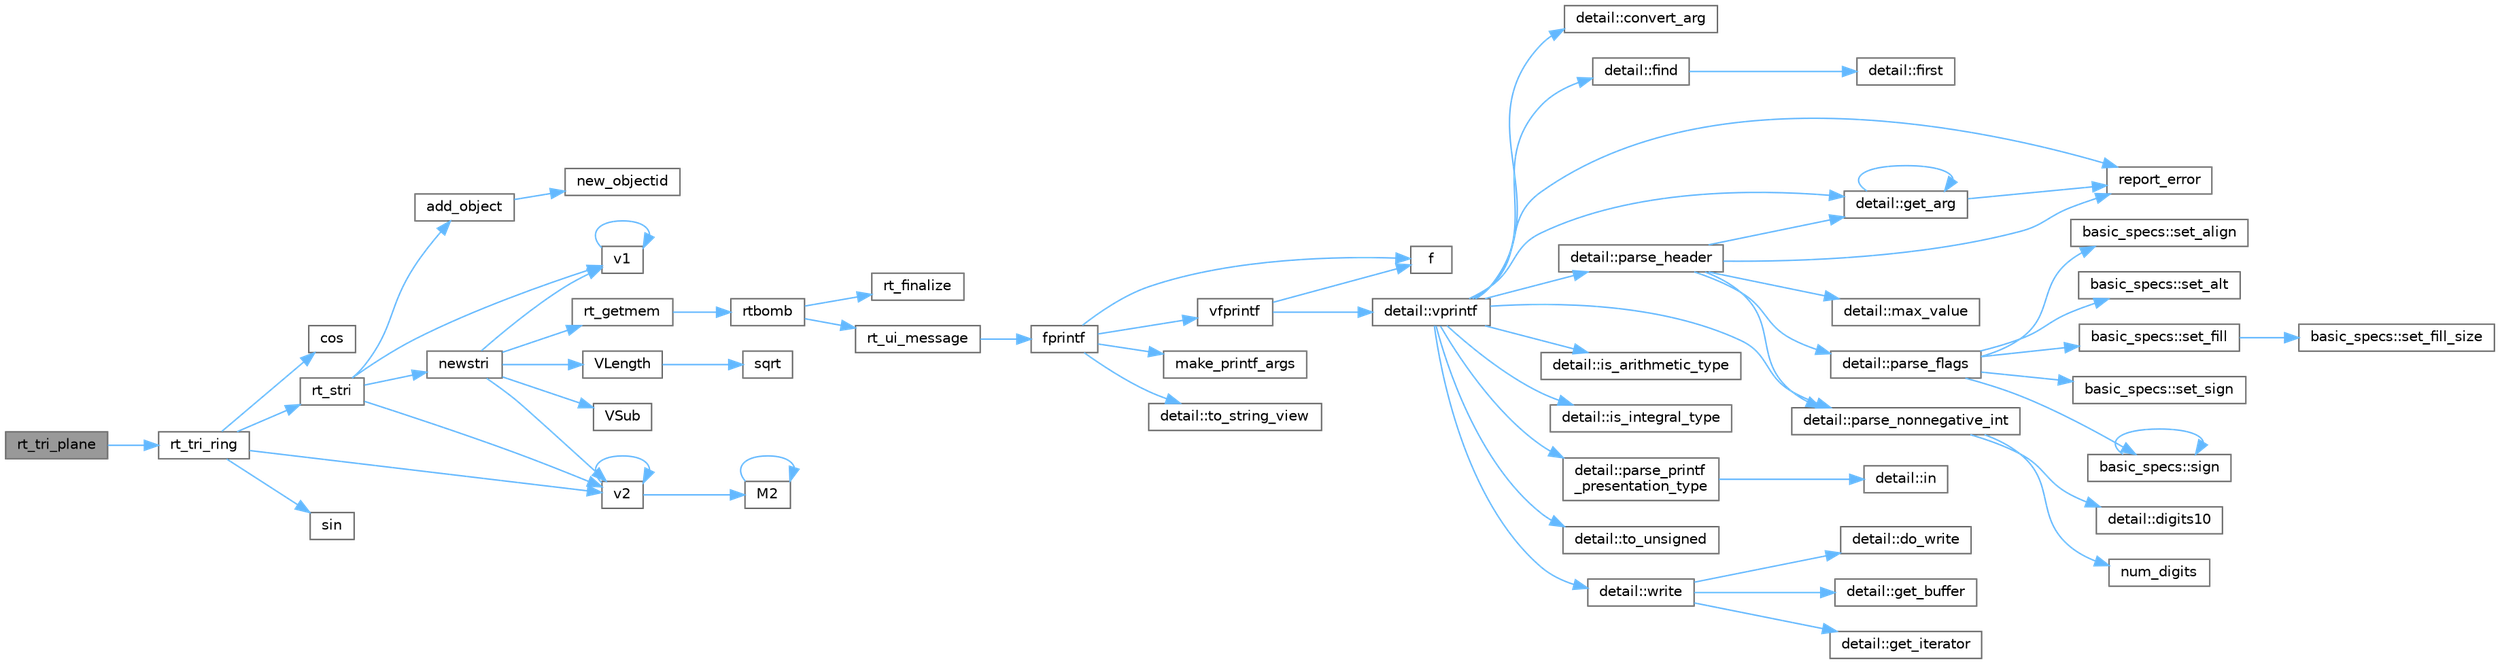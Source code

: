 digraph "rt_tri_plane"
{
 // LATEX_PDF_SIZE
  bgcolor="transparent";
  edge [fontname=Helvetica,fontsize=10,labelfontname=Helvetica,labelfontsize=10];
  node [fontname=Helvetica,fontsize=10,shape=box,height=0.2,width=0.4];
  rankdir="LR";
  Node1 [id="Node000001",label="rt_tri_plane",height=0.2,width=0.4,color="gray40", fillcolor="grey60", style="filled", fontcolor="black",tooltip=" "];
  Node1 -> Node2 [id="edge63_Node000001_Node000002",color="steelblue1",style="solid",tooltip=" "];
  Node2 [id="Node000002",label="rt_tri_ring",height=0.2,width=0.4,color="grey40", fillcolor="white", style="filled",URL="$apitrigeom_8cpp.html#a3dd1618c424c7a8bf924bbf3760f4e03",tooltip=" "];
  Node2 -> Node3 [id="edge64_Node000002_Node000003",color="steelblue1",style="solid",tooltip=" "];
  Node3 [id="Node000003",label="cos",height=0.2,width=0.4,color="grey40", fillcolor="white", style="filled",URL="$_array_cwise_unary_ops_8h.html#a92b03396990b0e9eea0731aa406e31a4",tooltip=" "];
  Node2 -> Node4 [id="edge65_Node000002_Node000004",color="steelblue1",style="solid",tooltip=" "];
  Node4 [id="Node000004",label="rt_stri",height=0.2,width=0.4,color="grey40", fillcolor="white", style="filled",URL="$api_8cpp.html#a5d6ad06b8d61b1474a9bf485b7c91227",tooltip=" "];
  Node4 -> Node5 [id="edge66_Node000004_Node000005",color="steelblue1",style="solid",tooltip=" "];
  Node5 [id="Node000005",label="add_object",height=0.2,width=0.4,color="grey40", fillcolor="white", style="filled",URL="$intersect_8cpp.html#a628b96c94f136c666a70cc55f225508a",tooltip=" "];
  Node5 -> Node6 [id="edge67_Node000005_Node000006",color="steelblue1",style="solid",tooltip=" "];
  Node6 [id="Node000006",label="new_objectid",height=0.2,width=0.4,color="grey40", fillcolor="white", style="filled",URL="$intersect_8cpp.html#a10c0fe4f7a99794de5a0c132bb1b5ee3",tooltip=" "];
  Node4 -> Node7 [id="edge68_Node000004_Node000007",color="steelblue1",style="solid",tooltip=" "];
  Node7 [id="Node000007",label="newstri",height=0.2,width=0.4,color="grey40", fillcolor="white", style="filled",URL="$triangle_8cpp.html#afc88eb06fc0e44684c60a0aa89e0ecd4",tooltip=" "];
  Node7 -> Node8 [id="edge69_Node000007_Node000008",color="steelblue1",style="solid",tooltip=" "];
  Node8 [id="Node000008",label="rt_getmem",height=0.2,width=0.4,color="grey40", fillcolor="white", style="filled",URL="$util_8cpp.html#a55411670110436341b6dba465125eb8f",tooltip=" "];
  Node8 -> Node9 [id="edge70_Node000008_Node000009",color="steelblue1",style="solid",tooltip=" "];
  Node9 [id="Node000009",label="rtbomb",height=0.2,width=0.4,color="grey40", fillcolor="white", style="filled",URL="$util_8cpp.html#ab11ff87b1a71787f653c8026fe800e3d",tooltip=" "];
  Node9 -> Node10 [id="edge71_Node000009_Node000010",color="steelblue1",style="solid",tooltip=" "];
  Node10 [id="Node000010",label="rt_finalize",height=0.2,width=0.4,color="grey40", fillcolor="white", style="filled",URL="$tachyon__video_8cpp.html#a846c00845423b3f83b3192ae8b179604",tooltip=" "];
  Node9 -> Node11 [id="edge72_Node000009_Node000011",color="steelblue1",style="solid",tooltip=" "];
  Node11 [id="Node000011",label="rt_ui_message",height=0.2,width=0.4,color="grey40", fillcolor="white", style="filled",URL="$ui_8cpp.html#aea0c1431950c57ff36231c7f4ba804f1",tooltip=" "];
  Node11 -> Node12 [id="edge73_Node000011_Node000012",color="steelblue1",style="solid",tooltip=" "];
  Node12 [id="Node000012",label="fprintf",height=0.2,width=0.4,color="grey40", fillcolor="white", style="filled",URL="$printf_8h.html#a9f315126362cae9675de1642105e631e",tooltip=" "];
  Node12 -> Node13 [id="edge74_Node000012_Node000013",color="steelblue1",style="solid",tooltip=" "];
  Node13 [id="Node000013",label="f",height=0.2,width=0.4,color="grey40", fillcolor="white", style="filled",URL="$cxx11__tensor__map_8cpp.html#a7f507fea02198f6cb81c86640c7b1a4e",tooltip=" "];
  Node12 -> Node14 [id="edge75_Node000012_Node000014",color="steelblue1",style="solid",tooltip=" "];
  Node14 [id="Node000014",label="make_printf_args",height=0.2,width=0.4,color="grey40", fillcolor="white", style="filled",URL="$printf_8h.html#a27dcc0efcda04388971dbea3c875f122",tooltip=" "];
  Node12 -> Node15 [id="edge76_Node000012_Node000015",color="steelblue1",style="solid",tooltip=" "];
  Node15 [id="Node000015",label="detail::to_string_view",height=0.2,width=0.4,color="grey40", fillcolor="white", style="filled",URL="$namespacedetail.html#abeae79fa3e1eded2d8fbd56cc9f0960e",tooltip=" "];
  Node12 -> Node16 [id="edge77_Node000012_Node000016",color="steelblue1",style="solid",tooltip=" "];
  Node16 [id="Node000016",label="vfprintf",height=0.2,width=0.4,color="grey40", fillcolor="white", style="filled",URL="$printf_8h.html#abb30aad964fc771fb52cf3ad88649df2",tooltip=" "];
  Node16 -> Node13 [id="edge78_Node000016_Node000013",color="steelblue1",style="solid",tooltip=" "];
  Node16 -> Node17 [id="edge79_Node000016_Node000017",color="steelblue1",style="solid",tooltip=" "];
  Node17 [id="Node000017",label="detail::vprintf",height=0.2,width=0.4,color="grey40", fillcolor="white", style="filled",URL="$namespacedetail.html#a1c8c2218e4c822aa8f743fb9c573717f",tooltip=" "];
  Node17 -> Node18 [id="edge80_Node000017_Node000018",color="steelblue1",style="solid",tooltip=" "];
  Node18 [id="Node000018",label="detail::convert_arg",height=0.2,width=0.4,color="grey40", fillcolor="white", style="filled",URL="$namespacedetail.html#a03c11572c9a664266d6925f327dec7f3",tooltip=" "];
  Node17 -> Node19 [id="edge81_Node000017_Node000019",color="steelblue1",style="solid",tooltip=" "];
  Node19 [id="Node000019",label="detail::find",height=0.2,width=0.4,color="grey40", fillcolor="white", style="filled",URL="$namespacedetail.html#a6b71952fab3dc32f3edb2c3e9811d8d9",tooltip=" "];
  Node19 -> Node20 [id="edge82_Node000019_Node000020",color="steelblue1",style="solid",tooltip=" "];
  Node20 [id="Node000020",label="detail::first",height=0.2,width=0.4,color="grey40", fillcolor="white", style="filled",URL="$namespacedetail.html#a02319a3deb124802b88b61f85987df5e",tooltip=" "];
  Node17 -> Node21 [id="edge83_Node000017_Node000021",color="steelblue1",style="solid",tooltip=" "];
  Node21 [id="Node000021",label="detail::get_arg",height=0.2,width=0.4,color="grey40", fillcolor="white", style="filled",URL="$namespacedetail.html#a342ef250e45bd09b2ef666b6fae1c355",tooltip=" "];
  Node21 -> Node21 [id="edge84_Node000021_Node000021",color="steelblue1",style="solid",tooltip=" "];
  Node21 -> Node22 [id="edge85_Node000021_Node000022",color="steelblue1",style="solid",tooltip=" "];
  Node22 [id="Node000022",label="report_error",height=0.2,width=0.4,color="grey40", fillcolor="white", style="filled",URL="$format-inl_8h.html#a5555893692b00b61b3886349332fd01f",tooltip=" "];
  Node17 -> Node23 [id="edge86_Node000017_Node000023",color="steelblue1",style="solid",tooltip=" "];
  Node23 [id="Node000023",label="detail::is_arithmetic_type",height=0.2,width=0.4,color="grey40", fillcolor="white", style="filled",URL="$namespacedetail.html#a802c50a56a3495fdab6020b375ba1389",tooltip=" "];
  Node17 -> Node24 [id="edge87_Node000017_Node000024",color="steelblue1",style="solid",tooltip=" "];
  Node24 [id="Node000024",label="detail::is_integral_type",height=0.2,width=0.4,color="grey40", fillcolor="white", style="filled",URL="$namespacedetail.html#a2a60f8d1bee41b803f43fc42b707b5d1",tooltip=" "];
  Node17 -> Node25 [id="edge88_Node000017_Node000025",color="steelblue1",style="solid",tooltip=" "];
  Node25 [id="Node000025",label="detail::parse_header",height=0.2,width=0.4,color="grey40", fillcolor="white", style="filled",URL="$namespacedetail.html#afc9d93e58b8edb8077f8bc8eee7f4035",tooltip=" "];
  Node25 -> Node21 [id="edge89_Node000025_Node000021",color="steelblue1",style="solid",tooltip=" "];
  Node25 -> Node26 [id="edge90_Node000025_Node000026",color="steelblue1",style="solid",tooltip=" "];
  Node26 [id="Node000026",label="detail::max_value",height=0.2,width=0.4,color="grey40", fillcolor="white", style="filled",URL="$namespacedetail.html#a45c2130c44ebe54179eafcee3cda2bfb",tooltip=" "];
  Node25 -> Node27 [id="edge91_Node000025_Node000027",color="steelblue1",style="solid",tooltip=" "];
  Node27 [id="Node000027",label="detail::parse_flags",height=0.2,width=0.4,color="grey40", fillcolor="white", style="filled",URL="$namespacedetail.html#a4213daed116a37e1767881da51238261",tooltip=" "];
  Node27 -> Node28 [id="edge92_Node000027_Node000028",color="steelblue1",style="solid",tooltip=" "];
  Node28 [id="Node000028",label="basic_specs::set_align",height=0.2,width=0.4,color="grey40", fillcolor="white", style="filled",URL="$classbasic__specs.html#ad73b6f854341aaabc744bf54e6ea6af6",tooltip=" "];
  Node27 -> Node29 [id="edge93_Node000027_Node000029",color="steelblue1",style="solid",tooltip=" "];
  Node29 [id="Node000029",label="basic_specs::set_alt",height=0.2,width=0.4,color="grey40", fillcolor="white", style="filled",URL="$classbasic__specs.html#a5f10314706a8a3d579f882f30d283b61",tooltip=" "];
  Node27 -> Node30 [id="edge94_Node000027_Node000030",color="steelblue1",style="solid",tooltip=" "];
  Node30 [id="Node000030",label="basic_specs::set_fill",height=0.2,width=0.4,color="grey40", fillcolor="white", style="filled",URL="$classbasic__specs.html#a1600987fb39fed5dfdac21b218061a9e",tooltip=" "];
  Node30 -> Node31 [id="edge95_Node000030_Node000031",color="steelblue1",style="solid",tooltip=" "];
  Node31 [id="Node000031",label="basic_specs::set_fill_size",height=0.2,width=0.4,color="grey40", fillcolor="white", style="filled",URL="$classbasic__specs.html#a4b36db5ad1e38169bd6653635d5e69cd",tooltip=" "];
  Node27 -> Node32 [id="edge96_Node000027_Node000032",color="steelblue1",style="solid",tooltip=" "];
  Node32 [id="Node000032",label="basic_specs::set_sign",height=0.2,width=0.4,color="grey40", fillcolor="white", style="filled",URL="$classbasic__specs.html#a7020ec66ba6918727e4102567c5c731a",tooltip=" "];
  Node27 -> Node33 [id="edge97_Node000027_Node000033",color="steelblue1",style="solid",tooltip=" "];
  Node33 [id="Node000033",label="basic_specs::sign",height=0.2,width=0.4,color="grey40", fillcolor="white", style="filled",URL="$classbasic__specs.html#a380e6ff33a8ae05e3ef479bf95696ad2",tooltip=" "];
  Node33 -> Node33 [id="edge98_Node000033_Node000033",color="steelblue1",style="solid",tooltip=" "];
  Node25 -> Node34 [id="edge99_Node000025_Node000034",color="steelblue1",style="solid",tooltip=" "];
  Node34 [id="Node000034",label="detail::parse_nonnegative_int",height=0.2,width=0.4,color="grey40", fillcolor="white", style="filled",URL="$namespacedetail.html#a338caba782225e115a9902d4d0835f5f",tooltip=" "];
  Node34 -> Node35 [id="edge100_Node000034_Node000035",color="steelblue1",style="solid",tooltip=" "];
  Node35 [id="Node000035",label="detail::digits10",height=0.2,width=0.4,color="grey40", fillcolor="white", style="filled",URL="$namespacedetail.html#a3a043db05db2d07deb2d98ba2d04b4eb",tooltip=" "];
  Node34 -> Node36 [id="edge101_Node000034_Node000036",color="steelblue1",style="solid",tooltip=" "];
  Node36 [id="Node000036",label="num_digits",height=0.2,width=0.4,color="grey40", fillcolor="white", style="filled",URL="$_sequence_8c.html#aa16e8c03d098498ad9c8839cf2c48044",tooltip=" "];
  Node25 -> Node22 [id="edge102_Node000025_Node000022",color="steelblue1",style="solid",tooltip=" "];
  Node17 -> Node34 [id="edge103_Node000017_Node000034",color="steelblue1",style="solid",tooltip=" "];
  Node17 -> Node37 [id="edge104_Node000017_Node000037",color="steelblue1",style="solid",tooltip=" "];
  Node37 [id="Node000037",label="detail::parse_printf\l_presentation_type",height=0.2,width=0.4,color="grey40", fillcolor="white", style="filled",URL="$namespacedetail.html#aa2cb095169b23e3a66260ad7078f44cc",tooltip=" "];
  Node37 -> Node38 [id="edge105_Node000037_Node000038",color="steelblue1",style="solid",tooltip=" "];
  Node38 [id="Node000038",label="detail::in",height=0.2,width=0.4,color="grey40", fillcolor="white", style="filled",URL="$namespacedetail.html#a52a5e2ed06c229dcf95ea5c46d48d05e",tooltip=" "];
  Node17 -> Node22 [id="edge106_Node000017_Node000022",color="steelblue1",style="solid",tooltip=" "];
  Node17 -> Node39 [id="edge107_Node000017_Node000039",color="steelblue1",style="solid",tooltip=" "];
  Node39 [id="Node000039",label="detail::to_unsigned",height=0.2,width=0.4,color="grey40", fillcolor="white", style="filled",URL="$namespacedetail.html#a4855e668246c731a97484efc329f2aac",tooltip=" "];
  Node17 -> Node40 [id="edge108_Node000017_Node000040",color="steelblue1",style="solid",tooltip=" "];
  Node40 [id="Node000040",label="detail::write",height=0.2,width=0.4,color="grey40", fillcolor="white", style="filled",URL="$namespacedetail.html#a29dacf26eedc9e3575fb57329a5ca0a3",tooltip=" "];
  Node40 -> Node41 [id="edge109_Node000040_Node000041",color="steelblue1",style="solid",tooltip=" "];
  Node41 [id="Node000041",label="detail::do_write",height=0.2,width=0.4,color="grey40", fillcolor="white", style="filled",URL="$namespacedetail.html#a5007cc441bd246a9096070c10d1ea683",tooltip=" "];
  Node40 -> Node42 [id="edge110_Node000040_Node000042",color="steelblue1",style="solid",tooltip=" "];
  Node42 [id="Node000042",label="detail::get_buffer",height=0.2,width=0.4,color="grey40", fillcolor="white", style="filled",URL="$namespacedetail.html#ad803bb19df422bc4c4f92d75c7564437",tooltip=" "];
  Node40 -> Node43 [id="edge111_Node000040_Node000043",color="steelblue1",style="solid",tooltip=" "];
  Node43 [id="Node000043",label="detail::get_iterator",height=0.2,width=0.4,color="grey40", fillcolor="white", style="filled",URL="$namespacedetail.html#a05e3e231207d3f28f83261c2e7ad2fe5",tooltip=" "];
  Node7 -> Node44 [id="edge112_Node000007_Node000044",color="steelblue1",style="solid",tooltip=" "];
  Node44 [id="Node000044",label="v1",height=0.2,width=0.4,color="grey40", fillcolor="white", style="filled",URL="$_tutorial___reshape_mat2_vec_8cpp.html#a10bd710692c91bc238f2e1da77730678",tooltip=" "];
  Node44 -> Node44 [id="edge113_Node000044_Node000044",color="steelblue1",style="solid",tooltip=" "];
  Node7 -> Node45 [id="edge114_Node000007_Node000045",color="steelblue1",style="solid",tooltip=" "];
  Node45 [id="Node000045",label="v2",height=0.2,width=0.4,color="grey40", fillcolor="white", style="filled",URL="$_tutorial___reshape_mat2_vec_8cpp.html#a3eb30a79de469336df46f4f5f0bfb84f",tooltip=" "];
  Node45 -> Node46 [id="edge115_Node000045_Node000046",color="steelblue1",style="solid",tooltip=" "];
  Node46 [id="Node000046",label="M2",height=0.2,width=0.4,color="grey40", fillcolor="white", style="filled",URL="$_tutorial___reshape_mat2_mat_8cpp.html#ae3dc3553f10a3c3e5d701dc35895d1e4",tooltip=" "];
  Node46 -> Node46 [id="edge116_Node000046_Node000046",color="steelblue1",style="solid",tooltip=" "];
  Node45 -> Node45 [id="edge117_Node000045_Node000045",color="steelblue1",style="solid",tooltip=" "];
  Node7 -> Node47 [id="edge118_Node000007_Node000047",color="steelblue1",style="solid",tooltip=" "];
  Node47 [id="Node000047",label="VLength",height=0.2,width=0.4,color="grey40", fillcolor="white", style="filled",URL="$vector_8cpp.html#a0143d527c2b60d46661fdaf835961a0c",tooltip=" "];
  Node47 -> Node48 [id="edge119_Node000047_Node000048",color="steelblue1",style="solid",tooltip=" "];
  Node48 [id="Node000048",label="sqrt",height=0.2,width=0.4,color="grey40", fillcolor="white", style="filled",URL="$_array_cwise_unary_ops_8h.html#a656b9217a2fcb6de59dc8d1eb3079cc7",tooltip=" "];
  Node7 -> Node49 [id="edge120_Node000007_Node000049",color="steelblue1",style="solid",tooltip=" "];
  Node49 [id="Node000049",label="VSub",height=0.2,width=0.4,color="grey40", fillcolor="white", style="filled",URL="$vector_8cpp.html#adf3d2fe7fa0b41f78f85b42568426991",tooltip=" "];
  Node4 -> Node44 [id="edge121_Node000004_Node000044",color="steelblue1",style="solid",tooltip=" "];
  Node4 -> Node45 [id="edge122_Node000004_Node000045",color="steelblue1",style="solid",tooltip=" "];
  Node2 -> Node50 [id="edge123_Node000002_Node000050",color="steelblue1",style="solid",tooltip=" "];
  Node50 [id="Node000050",label="sin",height=0.2,width=0.4,color="grey40", fillcolor="white", style="filled",URL="$_array_cwise_unary_ops_8h.html#a9cfb0ea58bd813510a9e2db18a5e49f0",tooltip=" "];
  Node2 -> Node45 [id="edge124_Node000002_Node000045",color="steelblue1",style="solid",tooltip=" "];
}
